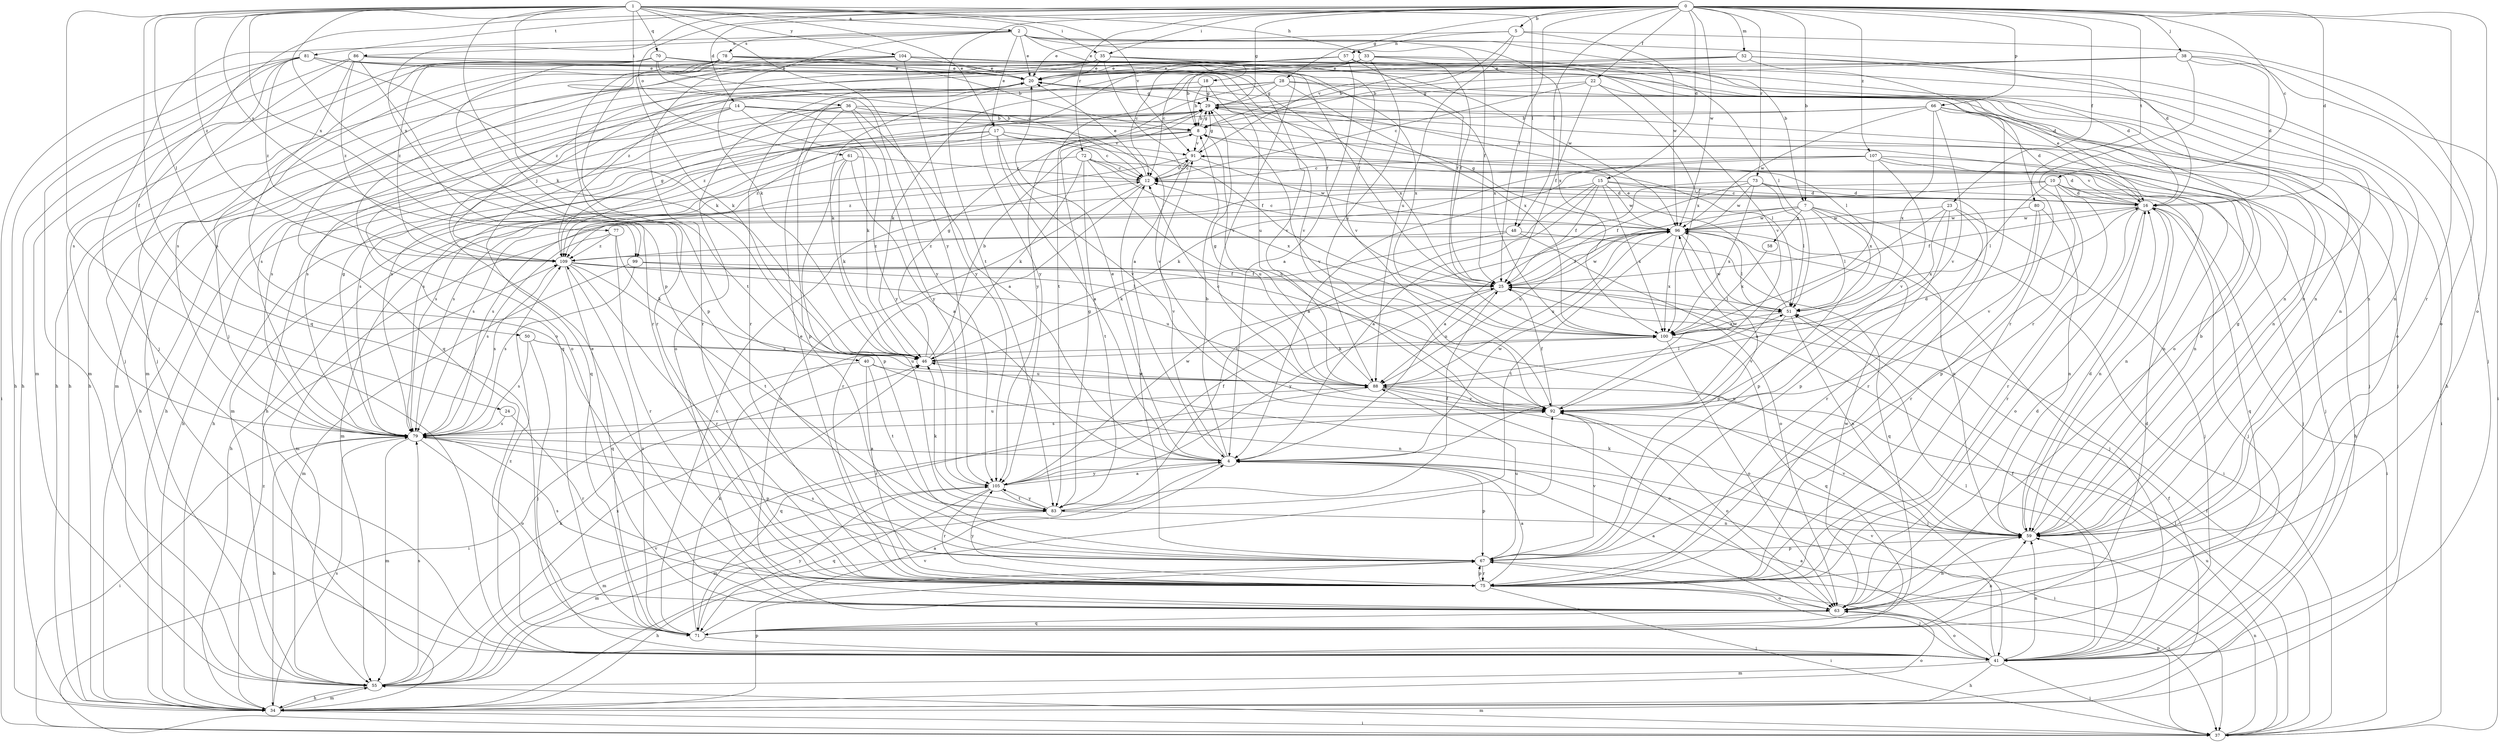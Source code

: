 strict digraph  {
0;
1;
2;
4;
5;
7;
8;
10;
12;
14;
15;
16;
17;
18;
20;
22;
23;
24;
25;
28;
29;
33;
34;
35;
36;
37;
38;
40;
41;
46;
48;
50;
51;
52;
55;
57;
58;
59;
61;
63;
66;
67;
70;
71;
72;
73;
75;
77;
78;
79;
80;
81;
83;
86;
88;
91;
92;
96;
99;
100;
104;
105;
107;
109;
0 -> 5  [label=b];
0 -> 7  [label=b];
0 -> 10  [label=c];
0 -> 14  [label=d];
0 -> 15  [label=d];
0 -> 16  [label=d];
0 -> 22  [label=f];
0 -> 23  [label=f];
0 -> 24  [label=f];
0 -> 25  [label=f];
0 -> 28  [label=g];
0 -> 29  [label=g];
0 -> 35  [label=i];
0 -> 38  [label=j];
0 -> 48  [label=l];
0 -> 52  [label=m];
0 -> 61  [label=o];
0 -> 63  [label=o];
0 -> 66  [label=p];
0 -> 72  [label=r];
0 -> 73  [label=r];
0 -> 75  [label=r];
0 -> 80  [label=t];
0 -> 81  [label=t];
0 -> 83  [label=t];
0 -> 96  [label=w];
0 -> 99  [label=x];
0 -> 107  [label=z];
1 -> 2  [label=a];
1 -> 17  [label=e];
1 -> 33  [label=h];
1 -> 35  [label=i];
1 -> 36  [label=i];
1 -> 40  [label=j];
1 -> 41  [label=j];
1 -> 46  [label=k];
1 -> 48  [label=l];
1 -> 50  [label=l];
1 -> 67  [label=p];
1 -> 70  [label=q];
1 -> 71  [label=q];
1 -> 77  [label=s];
1 -> 91  [label=v];
1 -> 99  [label=x];
1 -> 104  [label=y];
1 -> 105  [label=y];
1 -> 109  [label=z];
2 -> 7  [label=b];
2 -> 16  [label=d];
2 -> 17  [label=e];
2 -> 18  [label=e];
2 -> 20  [label=e];
2 -> 25  [label=f];
2 -> 41  [label=j];
2 -> 46  [label=k];
2 -> 78  [label=s];
2 -> 86  [label=u];
2 -> 100  [label=x];
4 -> 8  [label=b];
4 -> 20  [label=e];
4 -> 37  [label=i];
4 -> 55  [label=m];
4 -> 67  [label=p];
4 -> 91  [label=v];
4 -> 96  [label=w];
4 -> 105  [label=y];
5 -> 20  [label=e];
5 -> 57  [label=n];
5 -> 63  [label=o];
5 -> 88  [label=u];
5 -> 91  [label=v];
5 -> 96  [label=w];
7 -> 37  [label=i];
7 -> 51  [label=l];
7 -> 55  [label=m];
7 -> 58  [label=n];
7 -> 59  [label=n];
7 -> 67  [label=p];
7 -> 88  [label=u];
7 -> 96  [label=w];
8 -> 29  [label=g];
8 -> 34  [label=h];
8 -> 51  [label=l];
8 -> 55  [label=m];
8 -> 79  [label=s];
8 -> 91  [label=v];
10 -> 16  [label=d];
10 -> 41  [label=j];
10 -> 51  [label=l];
10 -> 55  [label=m];
10 -> 59  [label=n];
10 -> 67  [label=p];
10 -> 75  [label=r];
10 -> 79  [label=s];
12 -> 16  [label=d];
12 -> 20  [label=e];
12 -> 34  [label=h];
12 -> 63  [label=o];
12 -> 75  [label=r];
12 -> 91  [label=v];
14 -> 8  [label=b];
14 -> 34  [label=h];
14 -> 46  [label=k];
14 -> 51  [label=l];
14 -> 71  [label=q];
14 -> 79  [label=s];
14 -> 105  [label=y];
15 -> 4  [label=a];
15 -> 16  [label=d];
15 -> 25  [label=f];
15 -> 75  [label=r];
15 -> 79  [label=s];
15 -> 83  [label=t];
15 -> 96  [label=w];
15 -> 100  [label=x];
16 -> 12  [label=c];
16 -> 20  [label=e];
16 -> 25  [label=f];
16 -> 37  [label=i];
16 -> 41  [label=j];
16 -> 59  [label=n];
16 -> 63  [label=o];
16 -> 75  [label=r];
16 -> 91  [label=v];
16 -> 96  [label=w];
17 -> 4  [label=a];
17 -> 12  [label=c];
17 -> 25  [label=f];
17 -> 34  [label=h];
17 -> 79  [label=s];
17 -> 91  [label=v];
17 -> 92  [label=v];
17 -> 109  [label=z];
18 -> 8  [label=b];
18 -> 29  [label=g];
18 -> 63  [label=o];
18 -> 88  [label=u];
20 -> 29  [label=g];
20 -> 46  [label=k];
20 -> 55  [label=m];
20 -> 63  [label=o];
22 -> 12  [label=c];
22 -> 25  [label=f];
22 -> 29  [label=g];
22 -> 63  [label=o];
22 -> 100  [label=x];
23 -> 4  [label=a];
23 -> 41  [label=j];
23 -> 67  [label=p];
23 -> 75  [label=r];
23 -> 96  [label=w];
23 -> 100  [label=x];
24 -> 75  [label=r];
24 -> 79  [label=s];
25 -> 51  [label=l];
25 -> 88  [label=u];
25 -> 96  [label=w];
25 -> 105  [label=y];
28 -> 29  [label=g];
28 -> 46  [label=k];
28 -> 59  [label=n];
28 -> 75  [label=r];
28 -> 79  [label=s];
28 -> 100  [label=x];
28 -> 105  [label=y];
29 -> 8  [label=b];
29 -> 34  [label=h];
29 -> 41  [label=j];
29 -> 59  [label=n];
29 -> 92  [label=v];
29 -> 109  [label=z];
33 -> 8  [label=b];
33 -> 12  [label=c];
33 -> 20  [label=e];
33 -> 25  [label=f];
33 -> 51  [label=l];
33 -> 59  [label=n];
33 -> 75  [label=r];
33 -> 88  [label=u];
34 -> 25  [label=f];
34 -> 37  [label=i];
34 -> 55  [label=m];
34 -> 63  [label=o];
34 -> 67  [label=p];
34 -> 79  [label=s];
34 -> 92  [label=v];
34 -> 109  [label=z];
35 -> 4  [label=a];
35 -> 16  [label=d];
35 -> 20  [label=e];
35 -> 34  [label=h];
35 -> 59  [label=n];
35 -> 71  [label=q];
35 -> 92  [label=v];
35 -> 96  [label=w];
35 -> 109  [label=z];
36 -> 4  [label=a];
36 -> 8  [label=b];
36 -> 34  [label=h];
36 -> 67  [label=p];
36 -> 79  [label=s];
36 -> 92  [label=v];
36 -> 105  [label=y];
37 -> 25  [label=f];
37 -> 51  [label=l];
37 -> 55  [label=m];
37 -> 59  [label=n];
37 -> 67  [label=p];
37 -> 88  [label=u];
38 -> 8  [label=b];
38 -> 16  [label=d];
38 -> 20  [label=e];
38 -> 37  [label=i];
38 -> 41  [label=j];
38 -> 75  [label=r];
38 -> 83  [label=t];
40 -> 37  [label=i];
40 -> 59  [label=n];
40 -> 75  [label=r];
40 -> 83  [label=t];
40 -> 88  [label=u];
41 -> 4  [label=a];
41 -> 25  [label=f];
41 -> 34  [label=h];
41 -> 37  [label=i];
41 -> 51  [label=l];
41 -> 55  [label=m];
41 -> 59  [label=n];
41 -> 63  [label=o];
41 -> 92  [label=v];
41 -> 109  [label=z];
46 -> 8  [label=b];
46 -> 29  [label=g];
46 -> 88  [label=u];
48 -> 46  [label=k];
48 -> 63  [label=o];
48 -> 71  [label=q];
48 -> 109  [label=z];
50 -> 41  [label=j];
50 -> 46  [label=k];
50 -> 79  [label=s];
50 -> 88  [label=u];
51 -> 20  [label=e];
51 -> 59  [label=n];
51 -> 92  [label=v];
51 -> 96  [label=w];
51 -> 100  [label=x];
52 -> 8  [label=b];
52 -> 20  [label=e];
52 -> 34  [label=h];
52 -> 63  [label=o];
52 -> 75  [label=r];
52 -> 109  [label=z];
55 -> 34  [label=h];
55 -> 46  [label=k];
55 -> 79  [label=s];
55 -> 92  [label=v];
55 -> 100  [label=x];
57 -> 4  [label=a];
57 -> 12  [label=c];
57 -> 20  [label=e];
57 -> 25  [label=f];
57 -> 55  [label=m];
57 -> 59  [label=n];
57 -> 92  [label=v];
57 -> 105  [label=y];
58 -> 100  [label=x];
59 -> 8  [label=b];
59 -> 16  [label=d];
59 -> 29  [label=g];
59 -> 46  [label=k];
59 -> 67  [label=p];
59 -> 92  [label=v];
61 -> 4  [label=a];
61 -> 12  [label=c];
61 -> 46  [label=k];
61 -> 67  [label=p];
61 -> 79  [label=s];
63 -> 4  [label=a];
63 -> 16  [label=d];
63 -> 20  [label=e];
63 -> 59  [label=n];
63 -> 71  [label=q];
63 -> 96  [label=w];
66 -> 8  [label=b];
66 -> 16  [label=d];
66 -> 37  [label=i];
66 -> 41  [label=j];
66 -> 79  [label=s];
66 -> 92  [label=v];
66 -> 96  [label=w];
66 -> 100  [label=x];
67 -> 12  [label=c];
67 -> 34  [label=h];
67 -> 37  [label=i];
67 -> 75  [label=r];
67 -> 79  [label=s];
67 -> 88  [label=u];
67 -> 92  [label=v];
70 -> 12  [label=c];
70 -> 20  [label=e];
70 -> 25  [label=f];
70 -> 41  [label=j];
70 -> 55  [label=m];
70 -> 75  [label=r];
70 -> 100  [label=x];
70 -> 105  [label=y];
70 -> 109  [label=z];
71 -> 4  [label=a];
71 -> 12  [label=c];
71 -> 16  [label=d];
71 -> 41  [label=j];
71 -> 46  [label=k];
71 -> 59  [label=n];
71 -> 105  [label=y];
71 -> 109  [label=z];
72 -> 12  [label=c];
72 -> 16  [label=d];
72 -> 46  [label=k];
72 -> 79  [label=s];
72 -> 83  [label=t];
72 -> 88  [label=u];
72 -> 100  [label=x];
73 -> 4  [label=a];
73 -> 16  [label=d];
73 -> 25  [label=f];
73 -> 51  [label=l];
73 -> 71  [label=q];
73 -> 96  [label=w];
73 -> 100  [label=x];
75 -> 4  [label=a];
75 -> 20  [label=e];
75 -> 37  [label=i];
75 -> 41  [label=j];
75 -> 63  [label=o];
75 -> 67  [label=p];
75 -> 79  [label=s];
75 -> 105  [label=y];
77 -> 46  [label=k];
77 -> 75  [label=r];
77 -> 79  [label=s];
77 -> 109  [label=z];
78 -> 8  [label=b];
78 -> 20  [label=e];
78 -> 34  [label=h];
78 -> 46  [label=k];
78 -> 59  [label=n];
78 -> 75  [label=r];
78 -> 79  [label=s];
78 -> 83  [label=t];
78 -> 92  [label=v];
79 -> 4  [label=a];
79 -> 29  [label=g];
79 -> 34  [label=h];
79 -> 37  [label=i];
79 -> 55  [label=m];
79 -> 63  [label=o];
79 -> 67  [label=p];
79 -> 88  [label=u];
80 -> 59  [label=n];
80 -> 75  [label=r];
80 -> 92  [label=v];
80 -> 96  [label=w];
81 -> 20  [label=e];
81 -> 34  [label=h];
81 -> 37  [label=i];
81 -> 46  [label=k];
81 -> 55  [label=m];
81 -> 59  [label=n];
81 -> 79  [label=s];
81 -> 92  [label=v];
81 -> 109  [label=z];
83 -> 25  [label=f];
83 -> 29  [label=g];
83 -> 46  [label=k];
83 -> 55  [label=m];
83 -> 59  [label=n];
83 -> 105  [label=y];
86 -> 20  [label=e];
86 -> 34  [label=h];
86 -> 41  [label=j];
86 -> 63  [label=o];
86 -> 67  [label=p];
86 -> 100  [label=x];
86 -> 109  [label=z];
88 -> 12  [label=c];
88 -> 16  [label=d];
88 -> 29  [label=g];
88 -> 41  [label=j];
88 -> 51  [label=l];
88 -> 63  [label=o];
88 -> 71  [label=q];
88 -> 92  [label=v];
91 -> 12  [label=c];
91 -> 29  [label=g];
91 -> 59  [label=n];
91 -> 96  [label=w];
91 -> 109  [label=z];
92 -> 8  [label=b];
92 -> 25  [label=f];
92 -> 63  [label=o];
92 -> 79  [label=s];
92 -> 96  [label=w];
96 -> 12  [label=c];
96 -> 25  [label=f];
96 -> 29  [label=g];
96 -> 41  [label=j];
96 -> 51  [label=l];
96 -> 67  [label=p];
96 -> 83  [label=t];
96 -> 88  [label=u];
96 -> 100  [label=x];
96 -> 109  [label=z];
99 -> 25  [label=f];
99 -> 51  [label=l];
99 -> 55  [label=m];
99 -> 79  [label=s];
100 -> 46  [label=k];
100 -> 63  [label=o];
100 -> 71  [label=q];
104 -> 16  [label=d];
104 -> 20  [label=e];
104 -> 25  [label=f];
104 -> 34  [label=h];
104 -> 71  [label=q];
104 -> 75  [label=r];
104 -> 79  [label=s];
104 -> 92  [label=v];
104 -> 100  [label=x];
104 -> 105  [label=y];
105 -> 4  [label=a];
105 -> 25  [label=f];
105 -> 55  [label=m];
105 -> 71  [label=q];
105 -> 75  [label=r];
105 -> 83  [label=t];
105 -> 96  [label=w];
107 -> 4  [label=a];
107 -> 12  [label=c];
107 -> 34  [label=h];
107 -> 41  [label=j];
107 -> 46  [label=k];
107 -> 59  [label=n];
107 -> 92  [label=v];
107 -> 100  [label=x];
109 -> 25  [label=f];
109 -> 29  [label=g];
109 -> 59  [label=n];
109 -> 71  [label=q];
109 -> 75  [label=r];
109 -> 79  [label=s];
109 -> 83  [label=t];
109 -> 88  [label=u];
}
